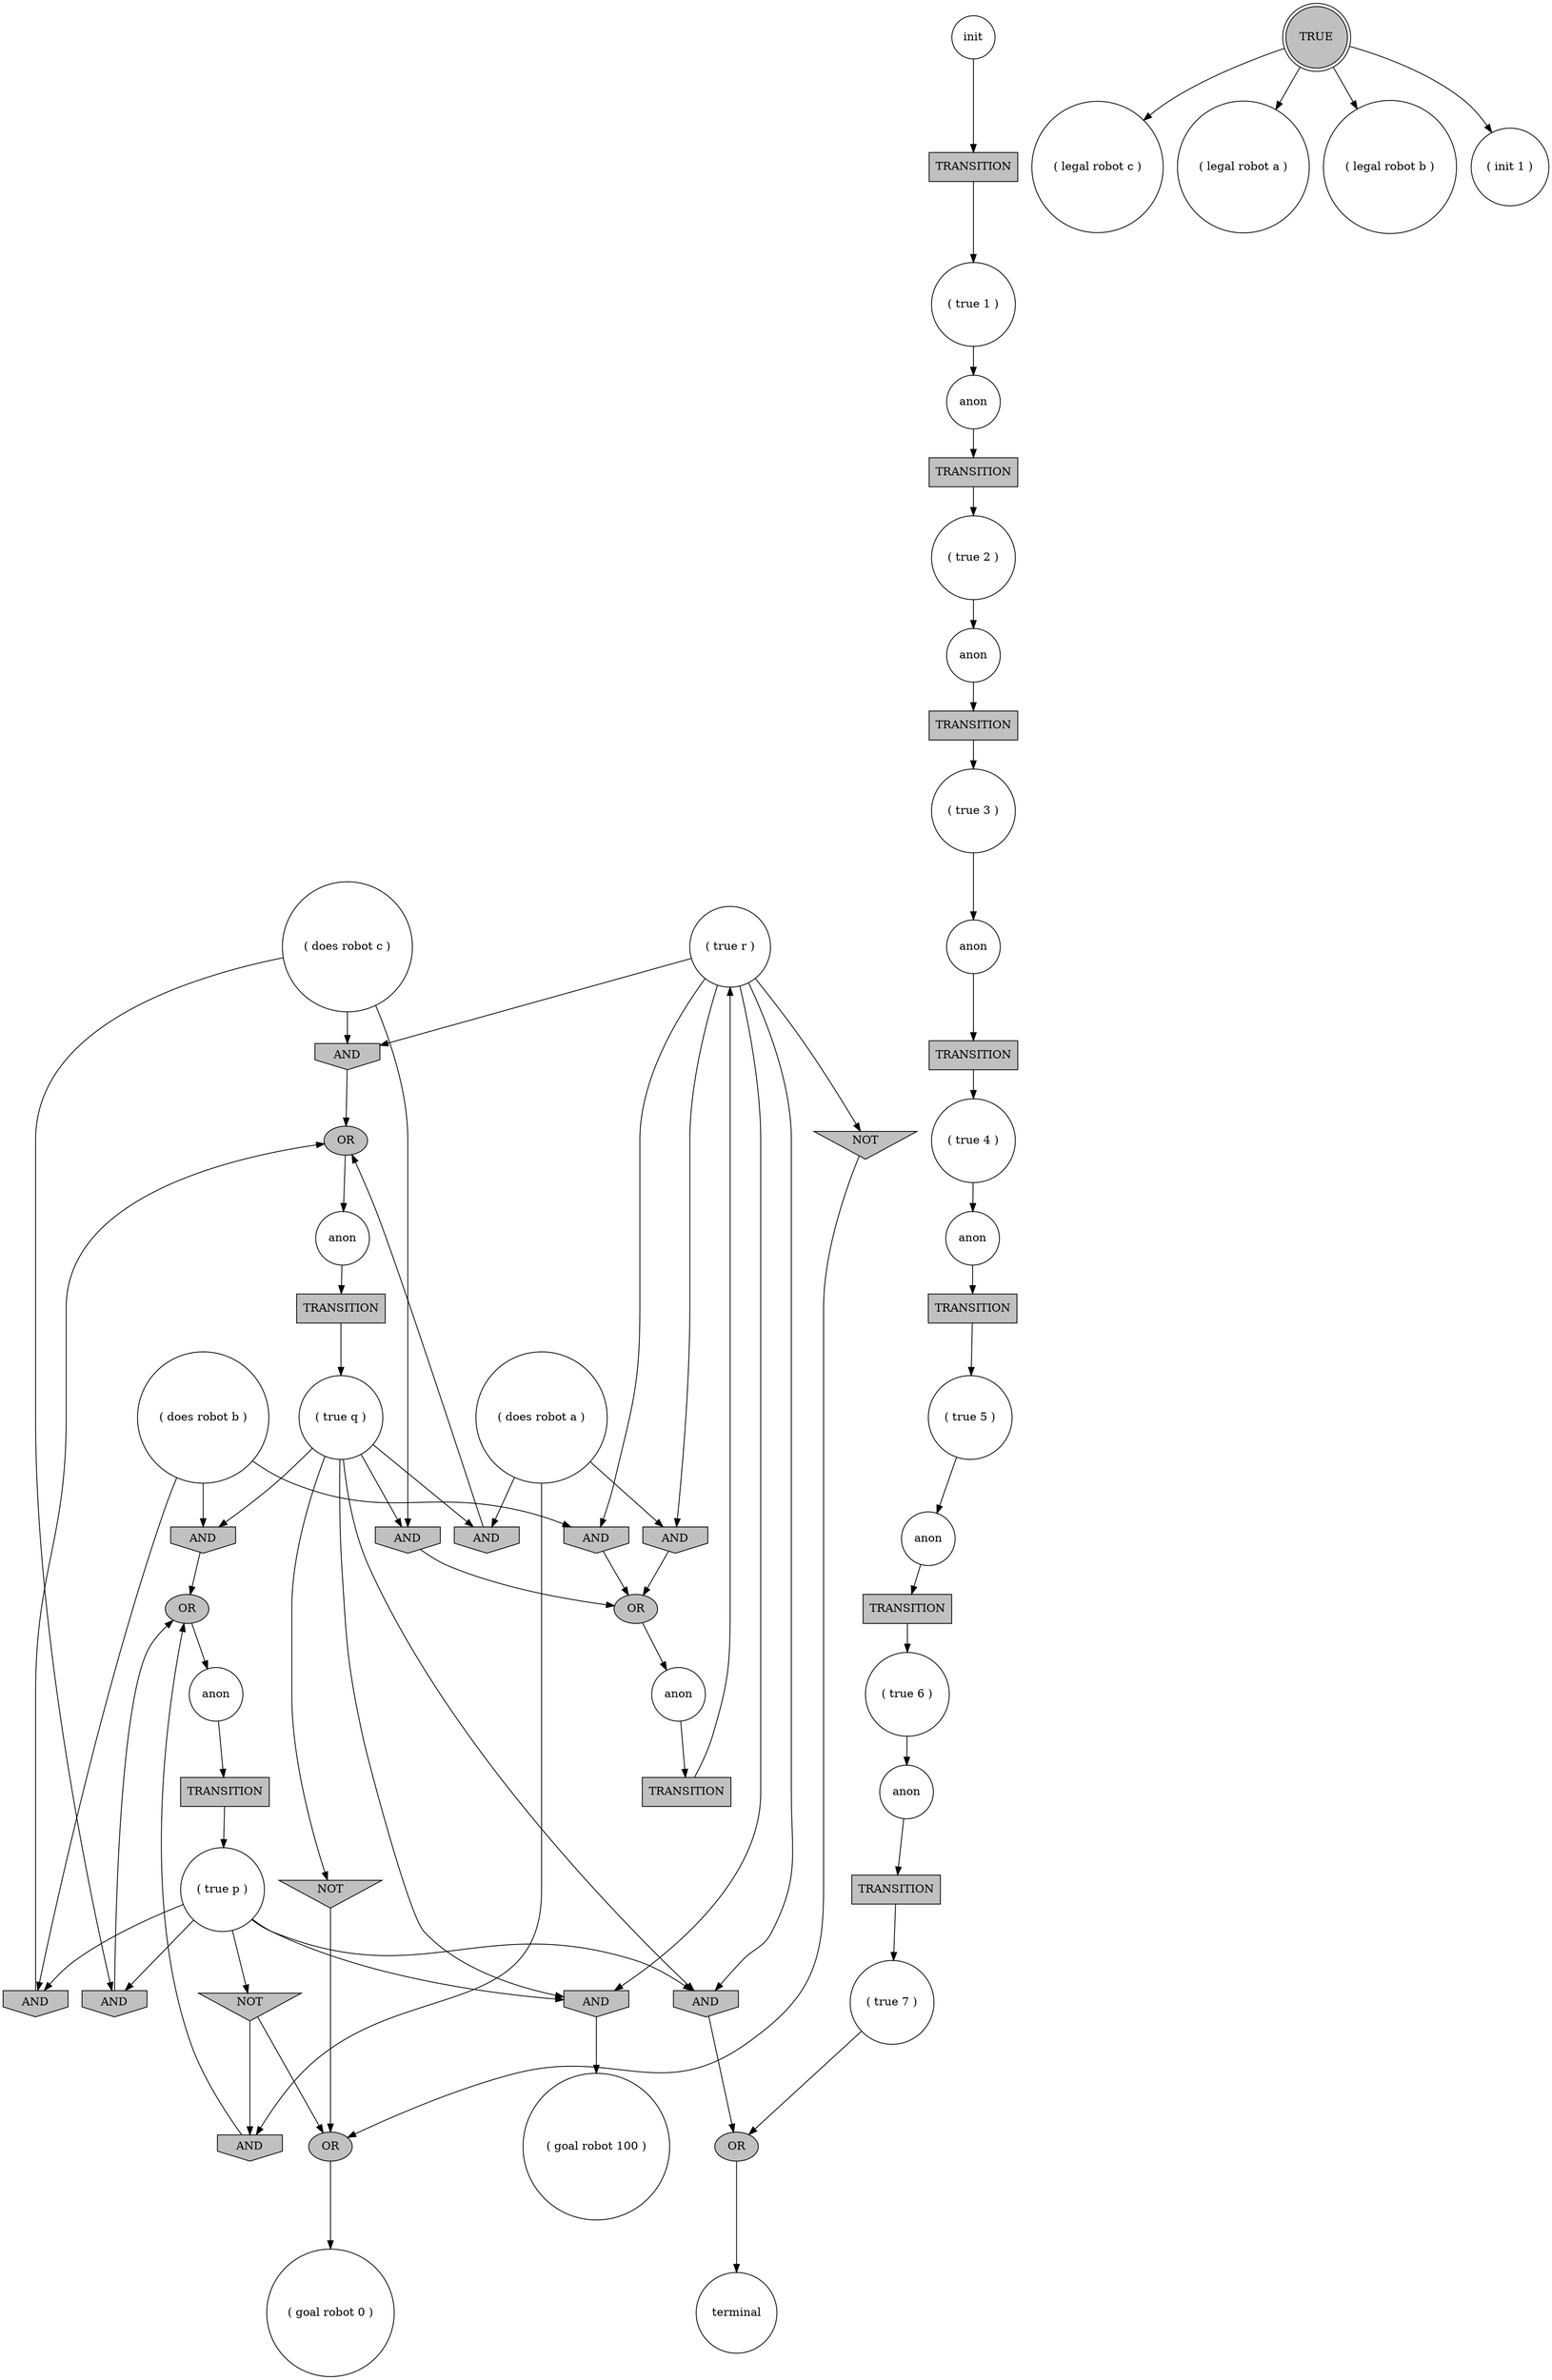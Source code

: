 digraph propNet
{
	"@54e721e6"[shape=circle, style= filled, fillcolor=white, label="( goal robot 0 )"]; 
	"@1c418ac3"[shape=invtriangle, style= filled, fillcolor=grey, label="NOT"]; "@1c418ac3"->"@f237be1"; 
	"@7b18c19e"[shape=circle, style= filled, fillcolor=white, label="anon"]; "@7b18c19e"->"@7b48bee3"; 
	"@2d26782c"[shape=circle, style= filled, fillcolor=white, label="( legal robot c )"]; 
	"@43499145"[shape=circle, style= filled, fillcolor=white, label="( does robot b )"]; "@43499145"->"@7db99aae"; "@43499145"->"@16194a17"; "@43499145"->"@39c24b9a"; 
	"@6006f38b"[shape=circle, style= filled, fillcolor=white, label="anon"]; "@6006f38b"->"@dec35b2"; 
	"@53cd44c0"[shape=circle, style= filled, fillcolor=white, label="( does robot c )"]; "@53cd44c0"->"@233b0dfa"; "@53cd44c0"->"@7ea37a6b"; "@53cd44c0"->"@6557f747"; 
	"@16194a17"[shape=invhouse, style= filled, fillcolor=grey, label="AND"]; "@16194a17"->"@610b1978"; 
	"@6c963219"[shape=circle, style= filled, fillcolor=white, label="( true 4 )"]; "@6c963219"->"@6006f38b"; 
	"@6557f747"[shape=invhouse, style= filled, fillcolor=grey, label="AND"]; "@6557f747"->"@67bf4c89"; 
	"@673000a5"[shape=box, style= filled, fillcolor=grey, label="TRANSITION"]; "@673000a5"->"@27296002"; 
	"@7db99aae"[shape=invhouse, style= filled, fillcolor=grey, label="AND"]; "@7db99aae"->"@2e24035"; 
	"@20e279fa"[shape=invhouse, style= filled, fillcolor=grey, label="AND"]; "@20e279fa"->"@2e24035"; 
	"@4806f99"[shape=circle, style= filled, fillcolor=white, label="anon"]; "@4806f99"->"@6dbf2b67"; 
	"@1984bb9d"[shape=box, style= filled, fillcolor=grey, label="TRANSITION"]; "@1984bb9d"->"@6c963219"; 
	"@4a747cef"[shape=circle, style= filled, fillcolor=white, label="( legal robot a )"]; 
	"@63034a1d"[shape=circle, style= filled, fillcolor=white, label="( does robot a )"]; "@63034a1d"->"@20e279fa"; "@63034a1d"->"@46263658"; "@63034a1d"->"@42b9a4"; 
	"@4d980a07"[shape=invtriangle, style= filled, fillcolor=grey, label="NOT"]; "@4d980a07"->"@f237be1"; 
	"@36210d03"[shape=circle, style= filled, fillcolor=white, label="( true 6 )"]; "@36210d03"->"@f601c3f"; 
	"@68ea3ad"[shape=circle, style= filled, fillcolor=white, label="( true 7 )"]; "@68ea3ad"->"@2705b1e8"; 
	"@3776aed5"[shape=box, style= filled, fillcolor=grey, label="TRANSITION"]; "@3776aed5"->"@4e2120f0"; 
	"@11252983"[shape=circle, style= filled, fillcolor=white, label="anon"]; "@11252983"->"@1984bb9d"; 
	"@4d8fa7a8"[shape=circle, style= filled, fillcolor=white, label="( true 2 )"]; "@4d8fa7a8"->"@44b2c2ed"; 
	"@27296002"[shape=circle, style= filled, fillcolor=white, label="( true q )"]; "@27296002"->"@24cf0474"; "@27296002"->"@4d980a07"; "@27296002"->"@b4b58f1"; "@27296002"->"@7db99aae"; "@27296002"->"@46263658"; "@27296002"->"@6557f747"; 
	"@7b48bee3"[shape=box, style= filled, fillcolor=grey, label="TRANSITION"]; "@7b48bee3"->"@658223ad"; 
	"@582b0d07"[shape=circle, style= filled, fillcolor=white, label="anon"]; "@582b0d07"->"@673000a5"; 
	"@658223ad"[shape=circle, style= filled, fillcolor=white, label="( true p )"]; "@658223ad"->"@24cf0474"; "@658223ad"->"@112850f2"; "@658223ad"->"@b4b58f1"; "@658223ad"->"@233b0dfa"; "@658223ad"->"@16194a17"; 
	"@7de072d5"[shape=circle, style= filled, fillcolor=white, label="anon"]; "@7de072d5"->"@6e862be4"; 
	"@67bf4c89"[shape=ellipse, style= filled, fillcolor=grey, label="OR"]; "@67bf4c89"->"@50549887"; 
	"@b4b58f1"[shape=invhouse, style= filled, fillcolor=grey, label="AND"]; "@b4b58f1"->"@2705b1e8"; 
	"@24cf0474"[shape=invhouse, style= filled, fillcolor=grey, label="AND"]; "@24cf0474"->"@57e77d07"; 
	"@3e8dd7b6"[shape=circle, style= filled, fillcolor=white, label="( legal robot b )"]; 
	"@6f3d2003"[shape=box, style= filled, fillcolor=grey, label="TRANSITION"]; "@6f3d2003"->"@68ea3ad"; 
	"@233b0dfa"[shape=invhouse, style= filled, fillcolor=grey, label="AND"]; "@233b0dfa"->"@2e24035"; 
	"@f237be1"[shape=ellipse, style= filled, fillcolor=grey, label="OR"]; "@f237be1"->"@54e721e6"; 
	"@7ea37a6b"[shape=invhouse, style= filled, fillcolor=grey, label="AND"]; "@7ea37a6b"->"@610b1978"; 
	"@44bf2173"[shape=circle, style= filled, fillcolor=white, label="init"]; "@44bf2173"->"@7340f9b9"; 
	"@6779bf29"[shape=circle, style= filled, fillcolor=white, label="terminal"]; 
	"@4e2120f0"[shape=circle, style= filled, fillcolor=white, label="( true 3 )"]; "@4e2120f0"->"@11252983"; 
	"@50549887"[shape=circle, style= filled, fillcolor=white, label="anon"]; "@50549887"->"@5b5b4c2c"; 
	"@2e24035"[shape=ellipse, style= filled, fillcolor=grey, label="OR"]; "@2e24035"->"@7b18c19e"; 
	"@39c24b9a"[shape=invhouse, style= filled, fillcolor=grey, label="AND"]; "@39c24b9a"->"@67bf4c89"; 
	"@6dbf2b67"[shape=box, style= filled, fillcolor=grey, label="TRANSITION"]; "@6dbf2b67"->"@4d8fa7a8"; 
	"@112850f2"[shape=invtriangle, style= filled, fillcolor=grey, label="NOT"]; "@112850f2"->"@f237be1"; "@112850f2"->"@20e279fa"; 
	"@dec35b2"[shape=box, style= filled, fillcolor=grey, label="TRANSITION"]; "@dec35b2"->"@47232ffc"; 
	"@44b2c2ed"[shape=circle, style= filled, fillcolor=white, label="anon"]; "@44b2c2ed"->"@3776aed5"; 
	"@47232ffc"[shape=circle, style= filled, fillcolor=white, label="( true 5 )"]; "@47232ffc"->"@7de072d5"; 
	"@f601c3f"[shape=circle, style= filled, fillcolor=white, label="anon"]; "@f601c3f"->"@6f3d2003"; 
	"@57e77d07"[shape=circle, style= filled, fillcolor=white, label="( goal robot 100 )"]; 
	"@59062f2"[shape=circle, style= filled, fillcolor=white, label="( true r )"]; "@59062f2"->"@24cf0474"; "@59062f2"->"@1c418ac3"; "@59062f2"->"@b4b58f1"; "@59062f2"->"@7ea37a6b"; "@59062f2"->"@42b9a4"; "@59062f2"->"@39c24b9a"; 
	"@6e862be4"[shape=box, style= filled, fillcolor=grey, label="TRANSITION"]; "@6e862be4"->"@36210d03"; 
	"@1e1531f0"[shape=circle, style= filled, fillcolor=white, label="( true 1 )"]; "@1e1531f0"->"@4806f99"; 
	"@42b9a4"[shape=invhouse, style= filled, fillcolor=grey, label="AND"]; "@42b9a4"->"@67bf4c89"; 
	"@2705b1e8"[shape=ellipse, style= filled, fillcolor=grey, label="OR"]; "@2705b1e8"->"@6779bf29"; 
	"@610b1978"[shape=ellipse, style= filled, fillcolor=grey, label="OR"]; "@610b1978"->"@582b0d07"; 
	"@145f7429"[shape=circle, style= filled, fillcolor=white, label="( init 1 )"]; 
	"@5b5b4c2c"[shape=box, style= filled, fillcolor=grey, label="TRANSITION"]; "@5b5b4c2c"->"@59062f2"; 
	"@7340f9b9"[shape=box, style= filled, fillcolor=grey, label="TRANSITION"]; "@7340f9b9"->"@1e1531f0"; 
	"@46263658"[shape=invhouse, style= filled, fillcolor=grey, label="AND"]; "@46263658"->"@610b1978"; 
	"@d03167c"[shape=doublecircle, style= filled, fillcolor=grey, label="TRUE"]; "@d03167c"->"@3e8dd7b6"; "@d03167c"->"@4a747cef"; "@d03167c"->"@2d26782c"; "@d03167c"->"@145f7429"; 
}